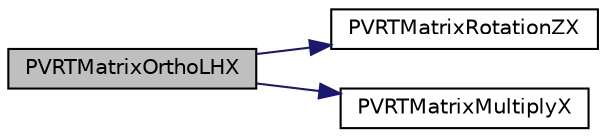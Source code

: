 digraph "PVRTMatrixOrthoLHX"
{
  edge [fontname="Helvetica",fontsize="10",labelfontname="Helvetica",labelfontsize="10"];
  node [fontname="Helvetica",fontsize="10",shape=record];
  rankdir="LR";
  Node1 [label="PVRTMatrixOrthoLHX",height=0.2,width=0.4,color="black", fillcolor="grey75", style="filled", fontcolor="black"];
  Node1 -> Node2 [color="midnightblue",fontsize="10",style="solid"];
  Node2 [label="PVRTMatrixRotationZX",height=0.2,width=0.4,color="black", fillcolor="white", style="filled",URL="$_p_v_r_t_matrix_8h.html#af8dd4fb55692a605bb7d3197c8d8f66b"];
  Node1 -> Node3 [color="midnightblue",fontsize="10",style="solid"];
  Node3 [label="PVRTMatrixMultiplyX",height=0.2,width=0.4,color="black", fillcolor="white", style="filled",URL="$_p_v_r_t_matrix_8h.html#a30b7d712629ad8f52063773d99efbb55"];
}
